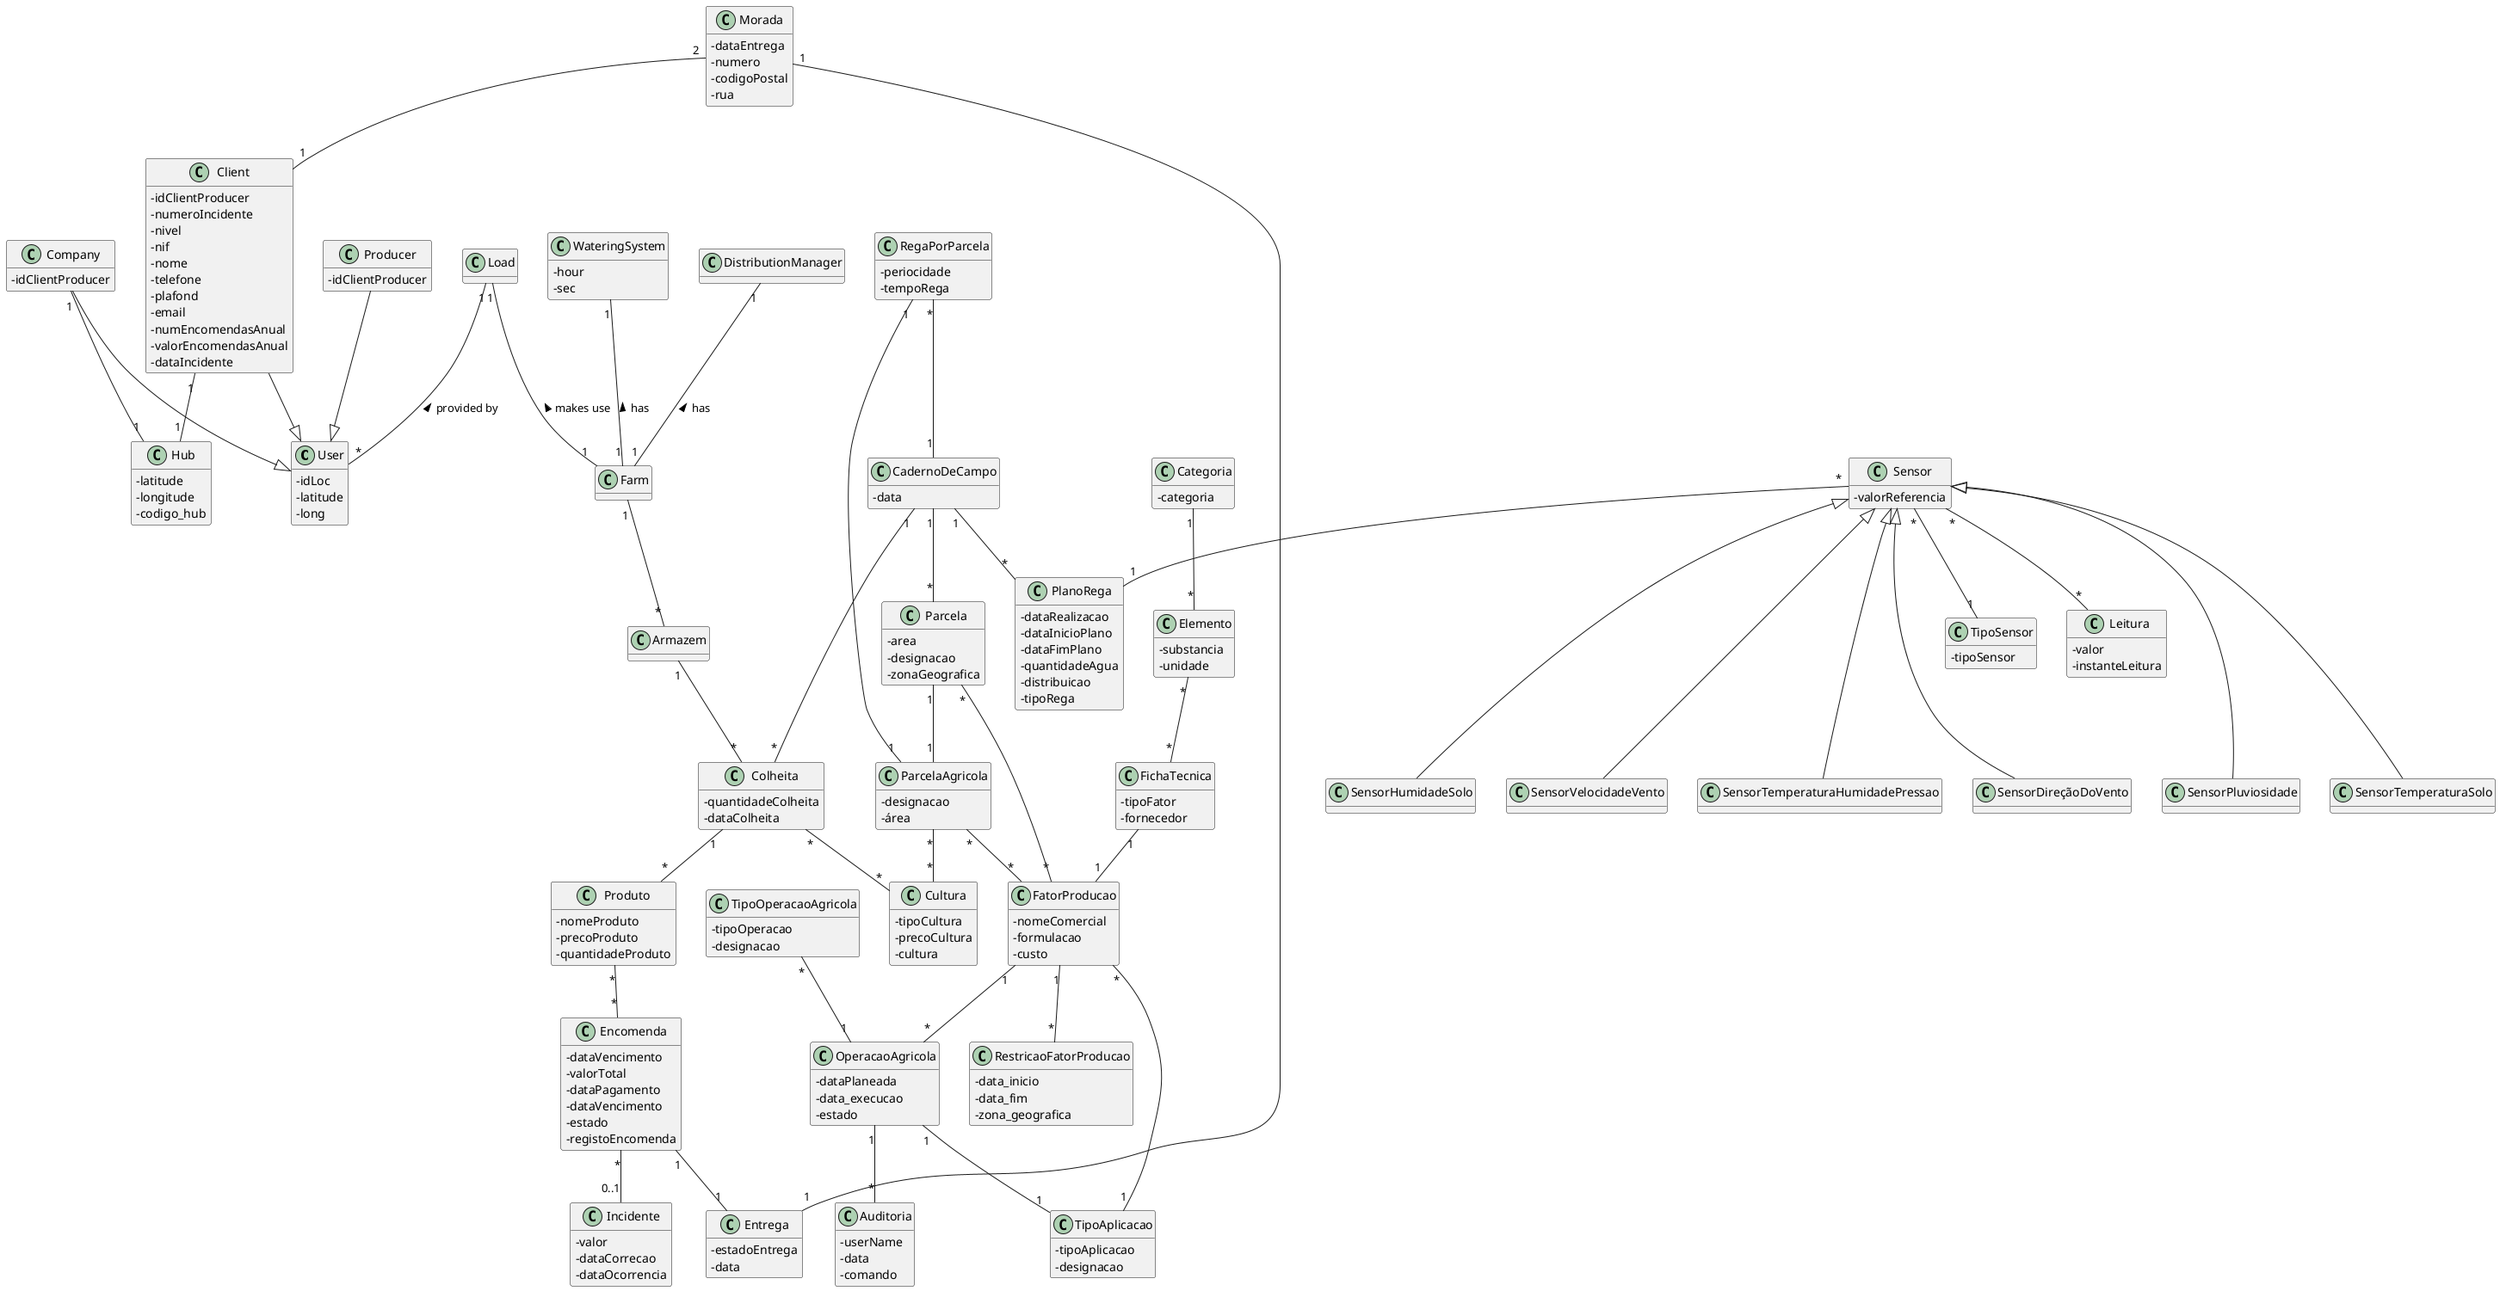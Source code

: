 @startuml
hide methods
skinparam classAttributeIconSize 0



class User{
    -idLoc
    -latitude
    -long
    }

class Client {
    -idClientProducer
    -numeroIncidente
    -nivel
    -nif
    -nome
    -telefone
    -plafond
    -email
    -numEncomendasAnual
    -valorEncomendasAnual
    -dataIncidente
}

class CadernoDeCampo{
-data
}
class RegaPorParcela{
-periocidade
-tempoRega
}

class ParcelaAgricola{
-designacao
-área
}

class Cultura{
-tipoCultura
-precoCultura
-cultura
}

class Colheita{
-quantidadeColheita
-dataColheita
}

class Produto{
-nomeProduto
-precoProduto
-quantidadeProduto
}

class Encomenda{
-dataVencimento
-valorTotal
-dataPagamento
-dataVencimento
-estado
-registoEncomenda
}

class Morada{
-dataEntrega
-numero
-codigoPostal
-rua
}

class Incidente{
-valor
-dataCorrecao
-dataOcorrencia
}

class TipoAplicacao{
-tipoAplicacao
-designacao
}

class Entrega{
-estadoEntrega
-data
}
class Company {
    -idClientProducer
}
class Producer {
    -idClientProducer
}
class FichaTecnica{
-tipoFator
-fornecedor
}

class Elemento{
-substancia
-unidade
}

class Categoria{
-categoria
}
class WateringSystem{
    -hour
    -sec

}

class Farm{
}

class FatorProducao{
-nomeComercial
-formulacao
-custo
}

class Sensor{
-valorReferencia
}

class PlanoRega{
-dataRealizacao
-dataInicioPlano
-dataFimPlano
-quantidadeAgua
-distribuicao
-tipoRega
}

'==========================='

class Hub {
-latitude
-longitude
-codigo_hub
}

class TipoSensor {
-tipoSensor
}

class Leitura {
-valor
-instanteLeitura
}

class Parcela {
-area
-designacao
-zonaGeografica
}

class RestricaoFatorProducao {
-data_inicio
-data_fim
-zona_geografica
}

class OperacaoAgricola {
-dataPlaneada
-data_execucao
-estado
}

class TipoOperacaoAgricola {
-tipoOperacao
-designacao
}

class Auditoria {
-userName
-data
-comando
}

'================================================


User <|-U- Client
User <|-u- Producer
User <|-U- Company

Load "1"--"*" User : provided by <

Load "1"--"1" Farm : makes use <

DistributionManager "1"--"1" Farm : has <

WateringSystem "1"--"1" Farm : has <
Categoria "1"--"*" Elemento
Elemento "*"--"*" FichaTecnica
FichaTecnica "1" -- "1" FatorProducao
FatorProducao "*" -- "1" TipoAplicacao
ParcelaAgricola "*" -- "*" FatorProducao
RegaPorParcela "*" -- "1" CadernoDeCampo
CadernoDeCampo "1" -- "*" Colheita
CadernoDeCampo "1" -- "*" PlanoRega
CadernoDeCampo "1" -- "*" Parcela
RegaPorParcela "1" -- "1" ParcelaAgricola
ParcelaAgricola "*" -- "*" Cultura
Colheita "*" -- "*" Cultura
Colheita "1" -- "*" Produto
Produto "*" -- "*" Encomenda
Encomenda "*" -- "0..1" Incidente
Encomenda "1" -- "1" Entrega
Morada "1" -- "1" Entrega
Morada "2" -- "1" Client
Farm "1" -- "*" Armazem
Armazem "1" -- "*" Colheita
Company "1" -- "1" Hub
Client "1" -- "1" Hub
Sensor "*" -- "1" PlanoRega
Parcela "*"--"*" FatorProducao
Parcela  "1"--"1" ParcelaAgricola
Sensor "*" -- "1" TipoSensor
Sensor "*" -- "*" Leitura
FatorProducao "1"--"*" RestricaoFatorProducao
FatorProducao "1"--"*" OperacaoAgricola
OperacaoAgricola "1"--"1" TipoAplicacao
OperacaoAgricola "1"--"*" Auditoria
TipoOperacaoAgricola "*"--"1" OperacaoAgricola
Sensor <|--- SensorPluviosidade
Sensor <|--- SensorTemperaturaSolo
Sensor <|--- SensorHumidadeSolo
Sensor <|--- SensorVelocidadeVento
Sensor <|--- SensorTemperaturaHumidadePressao
Sensor <|--- SensorDireçãoDoVento

@enduml